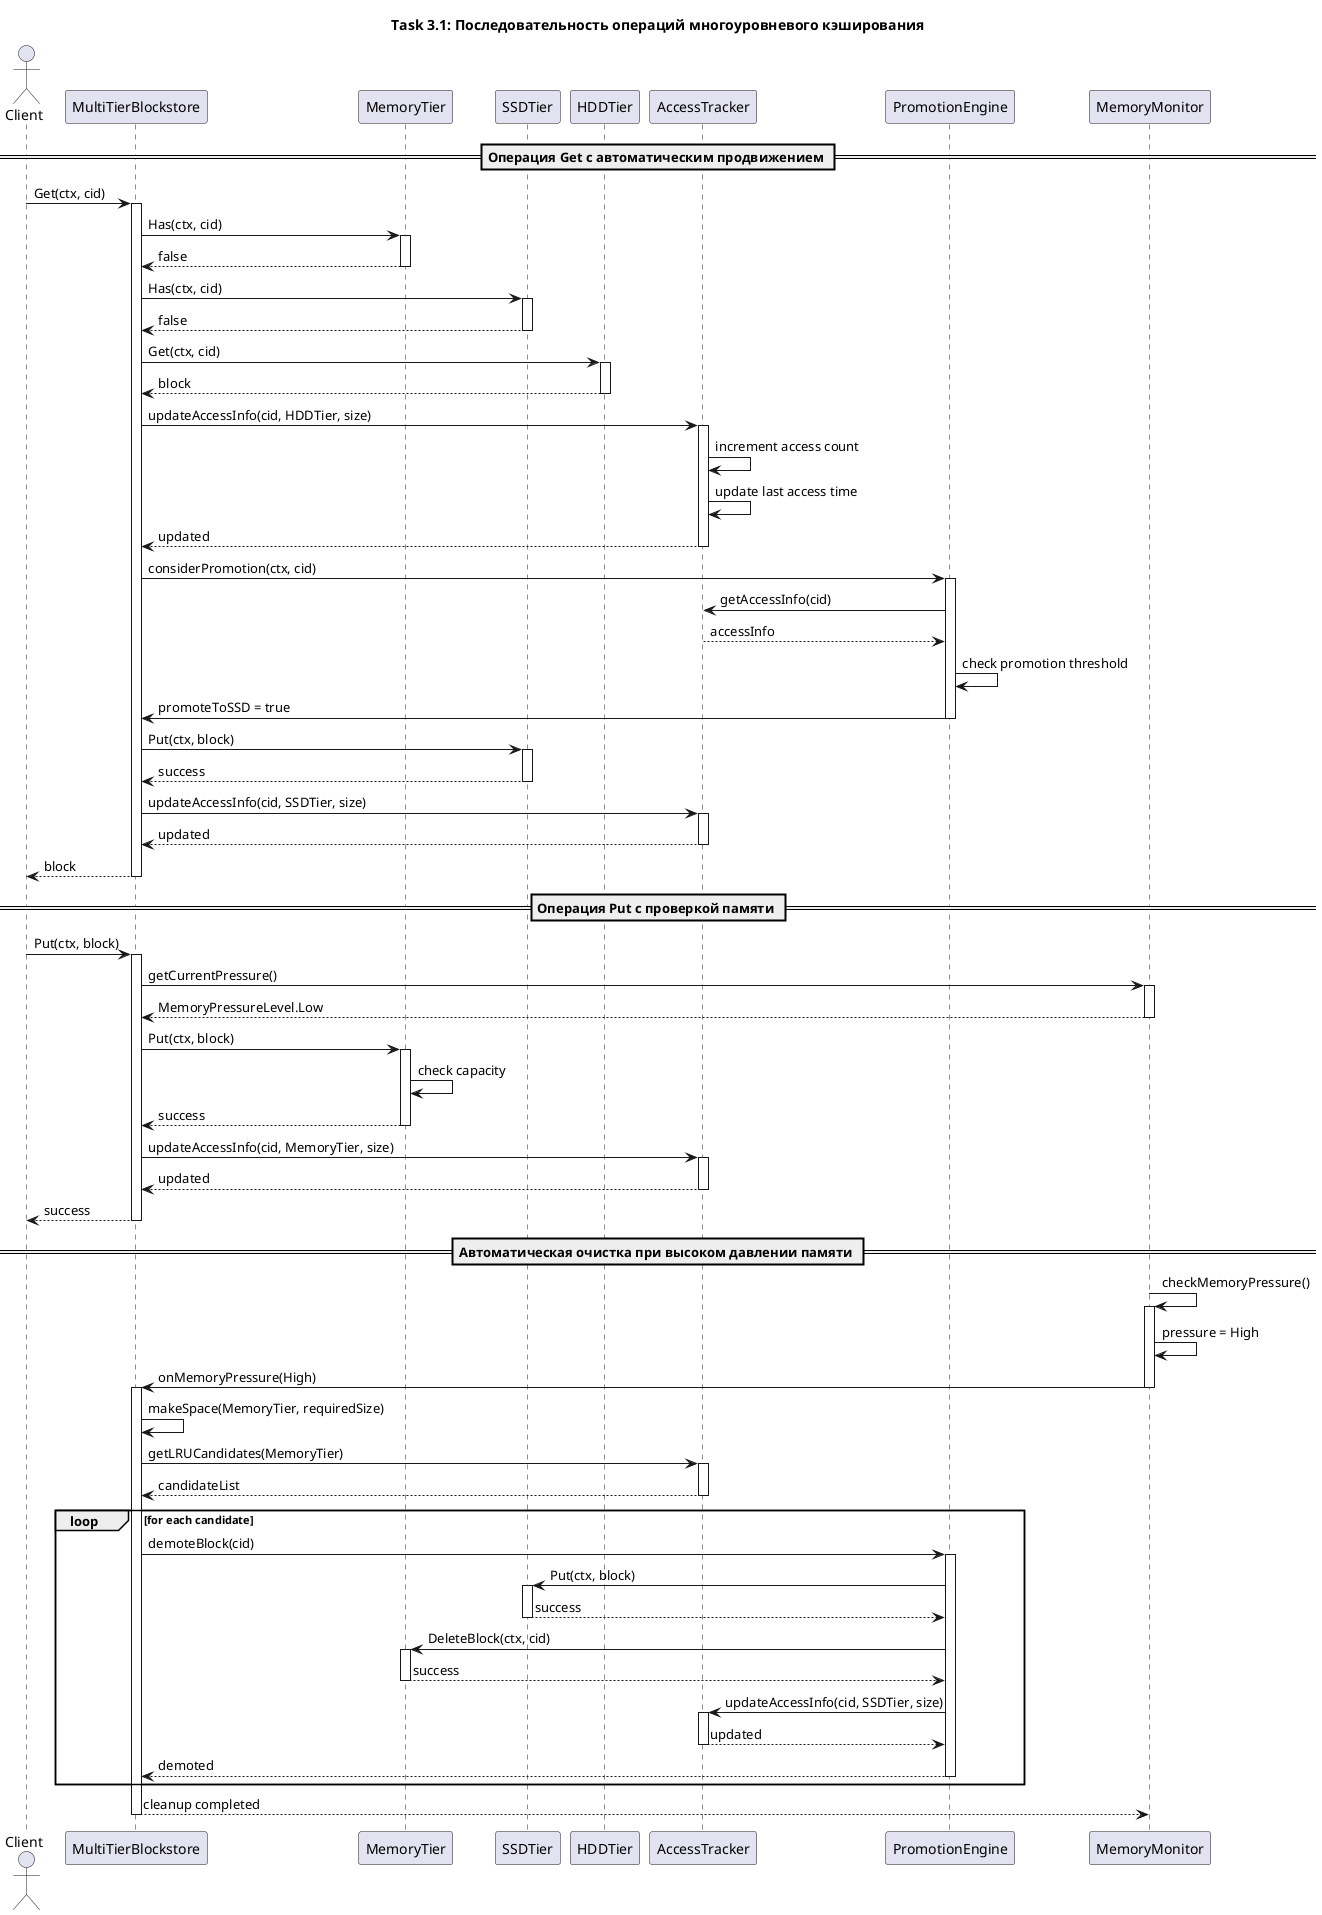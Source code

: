 @startuml Task3_MultiTier_Sequence
title Task 3.1: Последовательность операций многоуровневого кэширования

actor Client as C
participant "MultiTierBlockstore" as MTB
participant "MemoryTier" as MEM
participant "SSDTier" as SSD
participant "HDDTier" as HDD
participant "AccessTracker" as AT
participant "PromotionEngine" as PE
participant "MemoryMonitor" as MM

== Операция Get с автоматическим продвижением ==

C -> MTB: Get(ctx, cid)
activate MTB

MTB -> MEM: Has(ctx, cid)
activate MEM
MEM --> MTB: false
deactivate MEM

MTB -> SSD: Has(ctx, cid)
activate SSD
SSD --> MTB: false
deactivate SSD

MTB -> HDD: Get(ctx, cid)
activate HDD
HDD --> MTB: block
deactivate HDD

MTB -> AT: updateAccessInfo(cid, HDDTier, size)
activate AT
AT -> AT: increment access count
AT -> AT: update last access time
AT --> MTB: updated
deactivate AT

MTB -> PE: considerPromotion(ctx, cid)
activate PE
PE -> AT: getAccessInfo(cid)
AT --> PE: accessInfo
PE -> PE: check promotion threshold
PE -> MTB: promoteToSSD = true
deactivate PE

MTB -> SSD: Put(ctx, block)
activate SSD
SSD --> MTB: success
deactivate SSD

MTB -> AT: updateAccessInfo(cid, SSDTier, size)
activate AT
AT --> MTB: updated
deactivate AT

MTB --> C: block
deactivate MTB

== Операция Put с проверкой памяти ==

C -> MTB: Put(ctx, block)
activate MTB

MTB -> MM: getCurrentPressure()
activate MM
MM --> MTB: MemoryPressureLevel.Low
deactivate MM

MTB -> MEM: Put(ctx, block)
activate MEM
MEM -> MEM: check capacity
MEM --> MTB: success
deactivate MEM

MTB -> AT: updateAccessInfo(cid, MemoryTier, size)
activate AT
AT --> MTB: updated
deactivate AT

MTB --> C: success
deactivate MTB

== Автоматическая очистка при высоком давлении памяти ==

MM -> MM: checkMemoryPressure()
activate MM
MM -> MM: pressure = High
MM -> MTB: onMemoryPressure(High)
deactivate MM

activate MTB
MTB -> MTB: makeSpace(MemoryTier, requiredSize)
MTB -> AT: getLRUCandidates(MemoryTier)
activate AT
AT --> MTB: candidateList
deactivate AT

loop for each candidate
    MTB -> PE: demoteBlock(cid)
    activate PE
    PE -> SSD: Put(ctx, block)
    activate SSD
    SSD --> PE: success
    deactivate SSD
    PE -> MEM: DeleteBlock(ctx, cid)
    activate MEM
    MEM --> PE: success
    deactivate MEM
    PE -> AT: updateAccessInfo(cid, SSDTier, size)
    activate AT
    AT --> PE: updated
    deactivate AT
    PE --> MTB: demoted
    deactivate PE
end

MTB --> MM: cleanup completed
deactivate MTB

@enduml